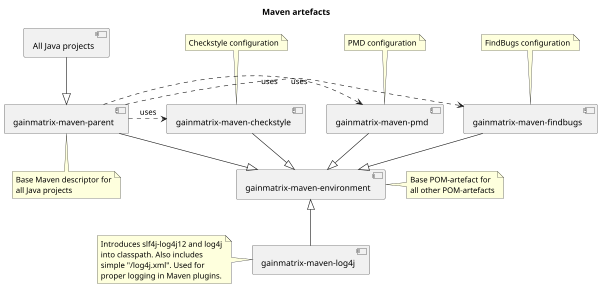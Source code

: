 ' =============================================================================
' Maven artifacts
' =============================================================================

@startuml img/hierarchy-maven.png

scale 600 width
title Maven artefacts

[gainmatrix-maven-environment]
[gainmatrix-maven-parent]
[gainmatrix-maven-log4j]
[gainmatrix-maven-checkstyle]

[gainmatrix-maven-parent] --|> [gainmatrix-maven-environment]
[gainmatrix-maven-checkstyle] --|> [gainmatrix-maven-environment]
[gainmatrix-maven-pmd] --|> [gainmatrix-maven-environment]
[gainmatrix-maven-findbugs] --|> [gainmatrix-maven-environment]
[gainmatrix-maven-environment] <|-- [gainmatrix-maven-log4j]

[gainmatrix-maven-parent] .> [gainmatrix-maven-checkstyle] : uses
[gainmatrix-maven-parent] .> [gainmatrix-maven-pmd] : uses
[gainmatrix-maven-parent] .> [gainmatrix-maven-findbugs] : uses

[All Java projects] --|> [gainmatrix-maven-parent]

note right of [gainmatrix-maven-environment]
    Base POM-artefact for
    all other POM-artefacts
end note

note bottom of [gainmatrix-maven-parent]
    Base Maven descriptor for
    all Java projects
end note

note top of [gainmatrix-maven-checkstyle]
    Checkstyle configuration
end note

note top of [gainmatrix-maven-pmd]
    PMD configuration
end note

note top of [gainmatrix-maven-findbugs]
    FindBugs configuration
end note

note left of [gainmatrix-maven-log4j]
    Introduces slf4j-log4j12 and log4j
    into classpath. Also includes
    simple "/log4j.xml". Used for
    proper logging in Maven plugins.
end note

@enduml

' =============================================================================
' GainMatrix libraries
' =============================================================================

@startuml img/hierarchy-libraries.png

scale 600 width
title GainMatrix libraries

[gainmatrix-lib-beans]
[gainmatrix-lib-spring]
[gainmatrix-lib-web]
[gainmatrix-lib-liquibase]
[gainmatrix-lib-jpa]
[gainmatrix-lib-freemarker-core]
[gainmatrix-lib-freemarker-web]
[gainmatrix-lib-cache]
[gainmatrix-lib-log4j]

[gainmatrix-lib-spring] --> [gainmatrix-lib-beans]
[gainmatrix-lib-web] --> [gainmatrix-lib-spring]
[gainmatrix-lib-jpa] --> [gainmatrix-lib-spring]
[gainmatrix-lib-freemarker-core] --> [gainmatrix-lib-spring]
[gainmatrix-lib-freemarker-web] --> [gainmatrix-lib-freemarker-core]
[gainmatrix-lib-freemarker-web] --> [gainmatrix-lib-web]
[gainmatrix-lib-cache] --> [gainmatrix-lib-beans]

@enduml